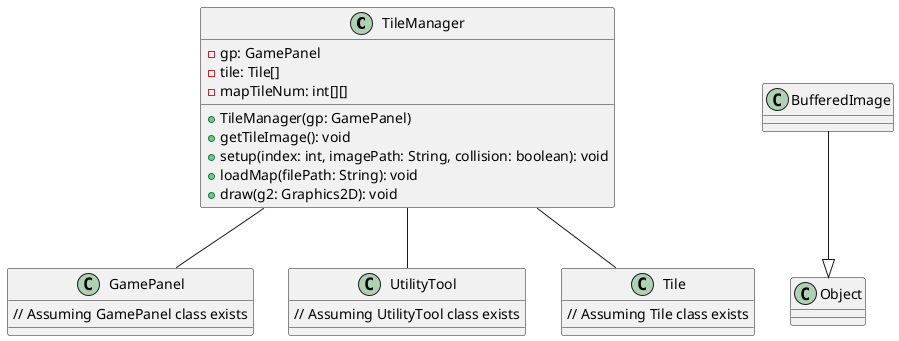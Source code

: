 @startuml tilemanager

class TileManager {
    -gp: GamePanel
    -tile: Tile[]
    -mapTileNum: int[][]

    +TileManager(gp: GamePanel)
    +getTileImage(): void
    +setup(index: int, imagePath: String, collision: boolean): void
    +loadMap(filePath: String): void
    +draw(g2: Graphics2D): void
}

class GamePanel {
  // Assuming GamePanel class exists
}

class UtilityTool {
  // Assuming UtilityTool class exists
}

class Tile {
  // Assuming Tile class exists
}

BufferedImage --|> Object

TileManager -- GamePanel
TileManager -- UtilityTool
TileManager -- Tile

@enduml
